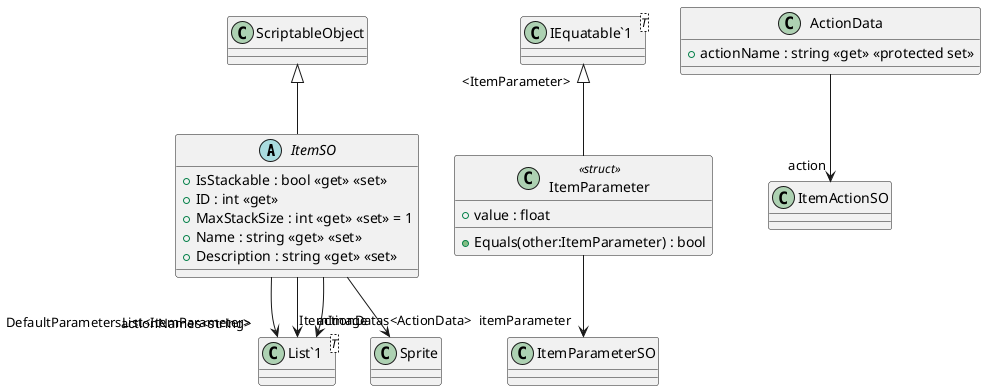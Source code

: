 @startuml
abstract class ItemSO {
    + IsStackable : bool <<get>> <<set>>
    + ID : int <<get>>
    + MaxStackSize : int <<get>> <<set>> = 1
    + Name : string <<get>> <<set>>
    + Description : string <<get>> <<set>>
}
class ItemParameter <<struct>> {
    + value : float
    + Equals(other:ItemParameter) : bool
}
class ActionData {
    + actionName : string <<get>> <<protected set>>
}
class "List`1"<T> {
}
class "IEquatable`1"<T> {
}
ScriptableObject <|-- ItemSO
ItemSO --> "ItemImage" Sprite
ItemSO --> "DefaultParametersList<ItemParameter>" "List`1"
ItemSO --> "actionDatas<ActionData>" "List`1"
ItemSO --> "actionNames<string>" "List`1"
"IEquatable`1" "<ItemParameter>" <|-- ItemParameter
ItemParameter --> "itemParameter" ItemParameterSO
ActionData --> "action" ItemActionSO
@enduml
